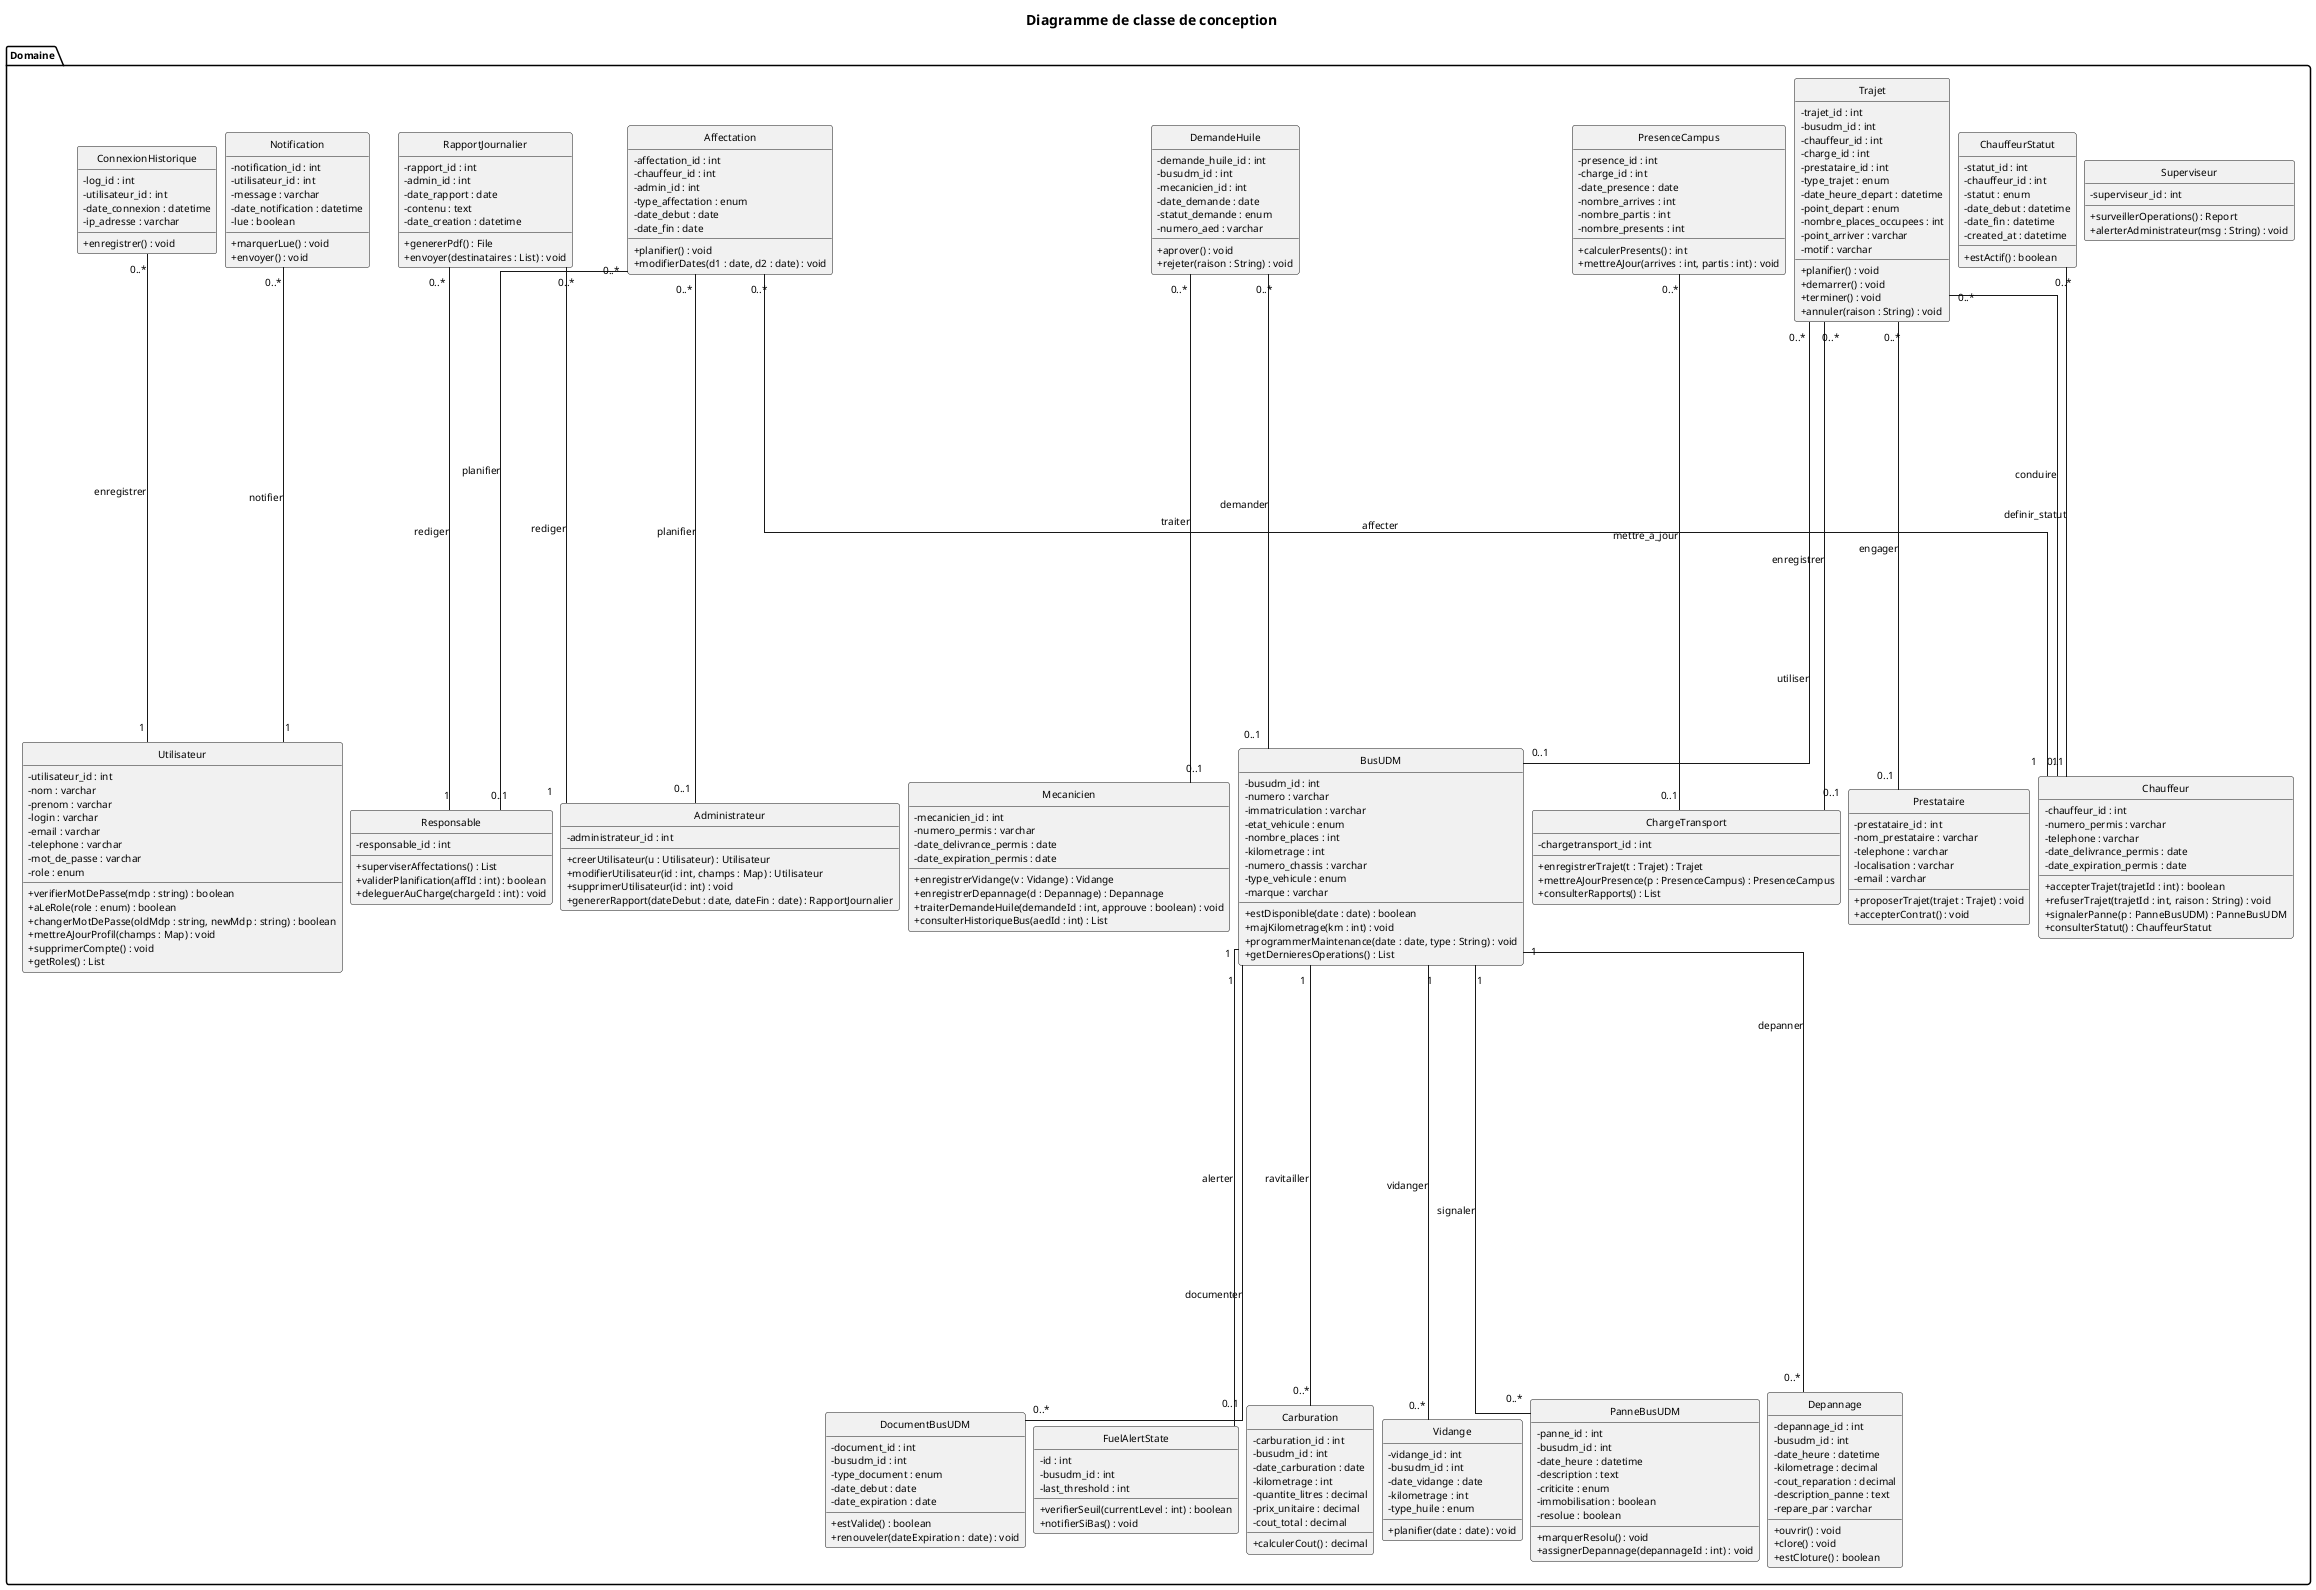 @startuml Conception_Model_WithMethods
hide circle
skinparam classAttributeIconSize 0
skinparam defaultFontName Arial
skinparam defaultMonospaceFontName Arial
skinparam defaultFontSize 10

title Diagramme de classe de conception
top to bottom direction

skinparam linetype ortho
skinparam shadowing false
skinparam wrapWidth 2000
skinparam nodesep 8
skinparam ranksep 420

package "Domaine" as Domaine {

class Utilisateur {
  - utilisateur_id : int
  - nom : varchar
  - prenom : varchar
  - login : varchar
  - email : varchar
  - telephone : varchar
  - mot_de_passe : varchar
  - role : enum
  + verifierMotDePasse(mdp : string) : boolean
  + aLeRole(role : enum) : boolean
  + changerMotDePasse(oldMdp : string, newMdp : string) : boolean
  + mettreAJourProfil(champs : Map) : void
  + supprimerCompte() : void
  + getRoles() : List
}

class Administrateur {
  - administrateur_id : int
  + creerUtilisateur(u : Utilisateur) : Utilisateur
  + modifierUtilisateur(id : int, champs : Map) : Utilisateur
  + supprimerUtilisateur(id : int) : void
  + genererRapport(dateDebut : date, dateFin : date) : RapportJournalier
}

class Responsable {
  - responsable_id : int
  + superviserAffectations() : List
  + validerPlanification(affId : int) : boolean
  + deleguerAuCharge(chargeId : int) : void
}

class Chauffeur {
  - chauffeur_id : int
  - numero_permis : varchar
  - telephone : varchar
  - date_delivrance_permis : date
  - date_expiration_permis : date
  + accepterTrajet(trajetId : int) : boolean
  + refuserTrajet(trajetId : int, raison : String) : void
  + signalerPanne(p : PanneBusUDM) : PanneBusUDM
  + consulterStatut() : ChauffeurStatut
}

class Mecanicien {
  - mecanicien_id : int
  - numero_permis : varchar
  - date_delivrance_permis : date
  - date_expiration_permis : date
  + enregistrerVidange(v : Vidange) : Vidange
  + enregistrerDepannage(d : Depannage) : Depannage
  + traiterDemandeHuile(demandeId : int, approuve : boolean) : void
  + consulterHistoriqueBus(aedId : int) : List
}

class ChargeTransport {
  - chargetransport_id : int
  + enregistrerTrajet(t : Trajet) : Trajet
  + mettreAJourPresence(p : PresenceCampus) : PresenceCampus
  + consulterRapports() : List
}

class Superviseur {
  - superviseur_id : int
  + surveillerOperations() : Report
  + alerterAdministrateur(msg : String) : void
}

class BusUDM {
  - busudm_id : int
  - numero : varchar
  - immatriculation : varchar
  - etat_vehicule : enum
  - nombre_places : int
  - kilometrage : int
  - numero_chassis : varchar
  - type_vehicule : enum
  - marque : varchar
  + estDisponible(date : date) : boolean
  + majKilometrage(km : int) : void
  + programmerMaintenance(date : date, type : String) : void
  + getDernieresOperations() : List
}

class DocumentBusUDM {
  - document_id : int
  - busudm_id : int
  - type_document : enum
  - date_debut : date
  - date_expiration : date
  + estValide() : boolean
  + renouveler(dateExpiration : date) : void
}

class FuelAlertState {
  - id : int
  - busudm_id : int
  - last_threshold : int
  + verifierSeuil(currentLevel : int) : boolean
  + notifierSiBas() : void
}

class Carburation {
  - carburation_id : int
  - busudm_id : int
  - date_carburation : date
  - kilometrage : int
  - quantite_litres : decimal
  - prix_unitaire : decimal
  - cout_total : decimal
  + calculerCout() : decimal
}

class Vidange {
  - vidange_id : int
  - busudm_id : int
  - date_vidange : date
  - kilometrage : int
  - type_huile : enum
  + planifier(date : date) : void
}

class PanneBusUDM {
  - panne_id : int
  - busudm_id : int
  - date_heure : datetime
  - description : text
  - criticite : enum
  - immobilisation : boolean
  - resolue : boolean
  + marquerResolu() : void
  + assignerDepannage(depannageId : int) : void
}

class Depannage {
  - depannage_id : int
  - busudm_id : int
  - date_heure : datetime
  - kilometrage : decimal
  - cout_reparation : decimal
  - description_panne : text
  - repare_par : varchar
  + ouvrir() : void
  + clore() : void
  + estCloture() : boolean
}

class Trajet {
  - trajet_id : int
  - busudm_id : int
  - chauffeur_id : int
  - charge_id : int
  - prestataire_id : int
  - type_trajet : enum
  - date_heure_depart : datetime
  - point_depart : enum
  - nombre_places_occupees : int
  - point_arriver : varchar
  - motif : varchar
  + planifier() : void
  + demarrer() : void
  + terminer() : void
  + annuler(raison : String) : void
}

class Prestataire {
  - prestataire_id : int
  - nom_prestataire : varchar
  - telephone : varchar
  - localisation : varchar
  - email : varchar
  + proposerTrajet(trajet : Trajet) : void
  + accepterContrat() : void
}

class Affectation {
  - affectation_id : int
  - chauffeur_id : int
  - admin_id : int
  - type_affectation : enum
  - date_debut : date
  - date_fin : date
  + planifier() : void
  + modifierDates(d1 : date, d2 : date) : void
}

class ChauffeurStatut {
  - statut_id : int
  - chauffeur_id : int
  - statut : enum
  - date_debut : datetime
  - date_fin : datetime
  - created_at : datetime
  + estActif() : boolean
}

class PresenceCampus {
  - presence_id : int
  - charge_id : int
  - date_presence : date
  - nombre_arrives : int
  - nombre_partis : int
  - nombre_presents : int
  + calculerPresents() : int
  + mettreAJour(arrives : int, partis : int) : void
}

class RapportJournalier {
  - rapport_id : int
  - admin_id : int
  - date_rapport : date
  - contenu : text
  - date_creation : datetime
  + genererPdf() : File
  + envoyer(destinataires : List) : void
}

class Notification {
  - notification_id : int
  - utilisateur_id : int
  - message : varchar
  - date_notification : datetime
  - lue : boolean
  + marquerLue() : void
  + envoyer() : void
}

class ConnexionHistorique {
  - log_id : int
  - utilisateur_id : int
  - date_connexion : datetime
  - ip_adresse : varchar
  + enregistrer() : void
}

class DemandeHuile {
  - demande_huile_id : int
  - busudm_id : int
  - mecanicien_id : int
  - date_demande : date
  - statut_demande : enum
  - numero_aed : varchar
  + aprover() : void
  + rejeter(raison : String) : void
}

' Associations (lignes simples, mêmes que ta version précédente)
BusUDM "1" -- "0..*" Carburation : ravitailler
BusUDM "1" -- "0..*" Vidange : vidanger
BusUDM "1" -- "0..*" PanneBusUDM : signaler
BusUDM "1" -- "0..*" Depannage : depanner
BusUDM "1" -- "0..*" DocumentBusUDM : documenter
BusUDM "1" -- "0..1" FuelAlertState : alerter

Trajet "0..*" -- "0..1" Prestataire : engager
Trajet "0..*" -- "0..1" Chauffeur : conduire
Trajet "0..*" -- "0..1" BusUDM : utiliser
Trajet "0..*" -- "0..1" ChargeTransport : enregistrer

Affectation "0..*" -- "1" Chauffeur : affecter
Affectation "0..*" -- "0..1" Administrateur : planifier
Affectation "0..*" -- "0..1" Responsable : planifier

ChauffeurStatut "0..*" -- "1" Chauffeur : definir_statut

PresenceCampus "0..*" -- "0..1" ChargeTransport : mettre_a_jour

RapportJournalier "0..*" -- "1" Administrateur : rediger
RapportJournalier "0..*" -- "1" Responsable : rediger

Notification "0..*" -- "1" Utilisateur : notifier
ConnexionHistorique "0..*" -- "1" Utilisateur : enregistrer

DemandeHuile "0..*" -- "0..1" Mecanicien : traiter
DemandeHuile "0..*" -- "0..1" BusUDM : demander

} 

@enduml

